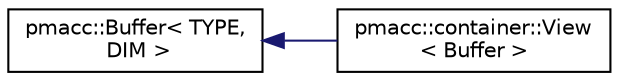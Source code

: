 digraph "Graphical Class Hierarchy"
{
 // LATEX_PDF_SIZE
  edge [fontname="Helvetica",fontsize="10",labelfontname="Helvetica",labelfontsize="10"];
  node [fontname="Helvetica",fontsize="10",shape=record];
  rankdir="LR";
  Node0 [label="pmacc::Buffer\< TYPE,\l DIM \>",height=0.2,width=0.4,color="black", fillcolor="white", style="filled",URL="$classpmacc_1_1_buffer.html",tooltip="Minimal function description of a buffer,."];
  Node0 -> Node1 [dir="back",color="midnightblue",fontsize="10",style="solid",fontname="Helvetica"];
  Node1 [label="pmacc::container::View\l\< Buffer \>",height=0.2,width=0.4,color="black", fillcolor="white", style="filled",URL="$structpmacc_1_1container_1_1_view.html",tooltip="Represents a clipped area of its inherited container."];
}
